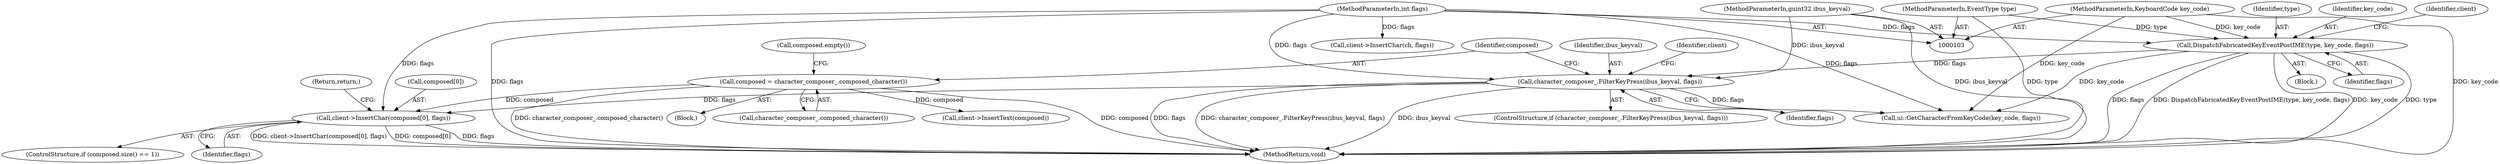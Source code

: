 digraph "0_Chrome_41a7e42ef575c10375f574145e5d023118fbd149@array" {
"1000145" [label="(Call,client->InsertChar(composed[0], flags))"];
"1000128" [label="(Call,composed = character_composer_.composed_character())"];
"1000123" [label="(Call,character_composer_.FilterKeyPress(ibus_keyval, flags))"];
"1000107" [label="(MethodParameterIn,guint32 ibus_keyval)"];
"1000113" [label="(Call,DispatchFabricatedKeyEventPostIME(type, key_code, flags))"];
"1000104" [label="(MethodParameterIn,EventType type)"];
"1000105" [label="(MethodParameterIn,KeyboardCode key_code)"];
"1000106" [label="(MethodParameterIn,int flags)"];
"1000108" [label="(Block,)"];
"1000116" [label="(Identifier,flags)"];
"1000130" [label="(Call,character_composer_.composed_character())"];
"1000125" [label="(Identifier,flags)"];
"1000106" [label="(MethodParameterIn,int flags)"];
"1000170" [label="(MethodReturn,void)"];
"1000145" [label="(Call,client->InsertChar(composed[0], flags))"];
"1000151" [label="(Call,client->InsertText(composed))"];
"1000114" [label="(Identifier,type)"];
"1000167" [label="(Call,client->InsertChar(ch, flags))"];
"1000115" [label="(Identifier,key_code)"];
"1000119" [label="(Identifier,client)"];
"1000124" [label="(Identifier,ibus_keyval)"];
"1000133" [label="(Call,composed.empty())"];
"1000113" [label="(Call,DispatchFabricatedKeyEventPostIME(type, key_code, flags))"];
"1000141" [label="(ControlStructure,if (composed.size() == 1))"];
"1000129" [label="(Identifier,composed)"];
"1000123" [label="(Call,character_composer_.FilterKeyPress(ibus_keyval, flags))"];
"1000128" [label="(Call,composed = character_composer_.composed_character())"];
"1000149" [label="(Identifier,flags)"];
"1000107" [label="(MethodParameterIn,guint32 ibus_keyval)"];
"1000155" [label="(Identifier,client)"];
"1000122" [label="(ControlStructure,if (character_composer_.FilterKeyPress(ibus_keyval, flags)))"];
"1000160" [label="(Call,ui::GetCharacterFromKeyCode(key_code, flags))"];
"1000146" [label="(Call,composed[0])"];
"1000126" [label="(Block,)"];
"1000104" [label="(MethodParameterIn,EventType type)"];
"1000153" [label="(Return,return;)"];
"1000105" [label="(MethodParameterIn,KeyboardCode key_code)"];
"1000145" -> "1000141"  [label="AST: "];
"1000145" -> "1000149"  [label="CFG: "];
"1000146" -> "1000145"  [label="AST: "];
"1000149" -> "1000145"  [label="AST: "];
"1000153" -> "1000145"  [label="CFG: "];
"1000145" -> "1000170"  [label="DDG: flags"];
"1000145" -> "1000170"  [label="DDG: client->InsertChar(composed[0], flags)"];
"1000145" -> "1000170"  [label="DDG: composed[0]"];
"1000128" -> "1000145"  [label="DDG: composed"];
"1000123" -> "1000145"  [label="DDG: flags"];
"1000106" -> "1000145"  [label="DDG: flags"];
"1000128" -> "1000126"  [label="AST: "];
"1000128" -> "1000130"  [label="CFG: "];
"1000129" -> "1000128"  [label="AST: "];
"1000130" -> "1000128"  [label="AST: "];
"1000133" -> "1000128"  [label="CFG: "];
"1000128" -> "1000170"  [label="DDG: character_composer_.composed_character()"];
"1000128" -> "1000170"  [label="DDG: composed"];
"1000128" -> "1000151"  [label="DDG: composed"];
"1000123" -> "1000122"  [label="AST: "];
"1000123" -> "1000125"  [label="CFG: "];
"1000124" -> "1000123"  [label="AST: "];
"1000125" -> "1000123"  [label="AST: "];
"1000129" -> "1000123"  [label="CFG: "];
"1000155" -> "1000123"  [label="CFG: "];
"1000123" -> "1000170"  [label="DDG: flags"];
"1000123" -> "1000170"  [label="DDG: character_composer_.FilterKeyPress(ibus_keyval, flags)"];
"1000123" -> "1000170"  [label="DDG: ibus_keyval"];
"1000107" -> "1000123"  [label="DDG: ibus_keyval"];
"1000113" -> "1000123"  [label="DDG: flags"];
"1000106" -> "1000123"  [label="DDG: flags"];
"1000123" -> "1000160"  [label="DDG: flags"];
"1000107" -> "1000103"  [label="AST: "];
"1000107" -> "1000170"  [label="DDG: ibus_keyval"];
"1000113" -> "1000108"  [label="AST: "];
"1000113" -> "1000116"  [label="CFG: "];
"1000114" -> "1000113"  [label="AST: "];
"1000115" -> "1000113"  [label="AST: "];
"1000116" -> "1000113"  [label="AST: "];
"1000119" -> "1000113"  [label="CFG: "];
"1000113" -> "1000170"  [label="DDG: key_code"];
"1000113" -> "1000170"  [label="DDG: type"];
"1000113" -> "1000170"  [label="DDG: DispatchFabricatedKeyEventPostIME(type, key_code, flags)"];
"1000113" -> "1000170"  [label="DDG: flags"];
"1000104" -> "1000113"  [label="DDG: type"];
"1000105" -> "1000113"  [label="DDG: key_code"];
"1000106" -> "1000113"  [label="DDG: flags"];
"1000113" -> "1000160"  [label="DDG: key_code"];
"1000104" -> "1000103"  [label="AST: "];
"1000104" -> "1000170"  [label="DDG: type"];
"1000105" -> "1000103"  [label="AST: "];
"1000105" -> "1000170"  [label="DDG: key_code"];
"1000105" -> "1000160"  [label="DDG: key_code"];
"1000106" -> "1000103"  [label="AST: "];
"1000106" -> "1000170"  [label="DDG: flags"];
"1000106" -> "1000160"  [label="DDG: flags"];
"1000106" -> "1000167"  [label="DDG: flags"];
}
